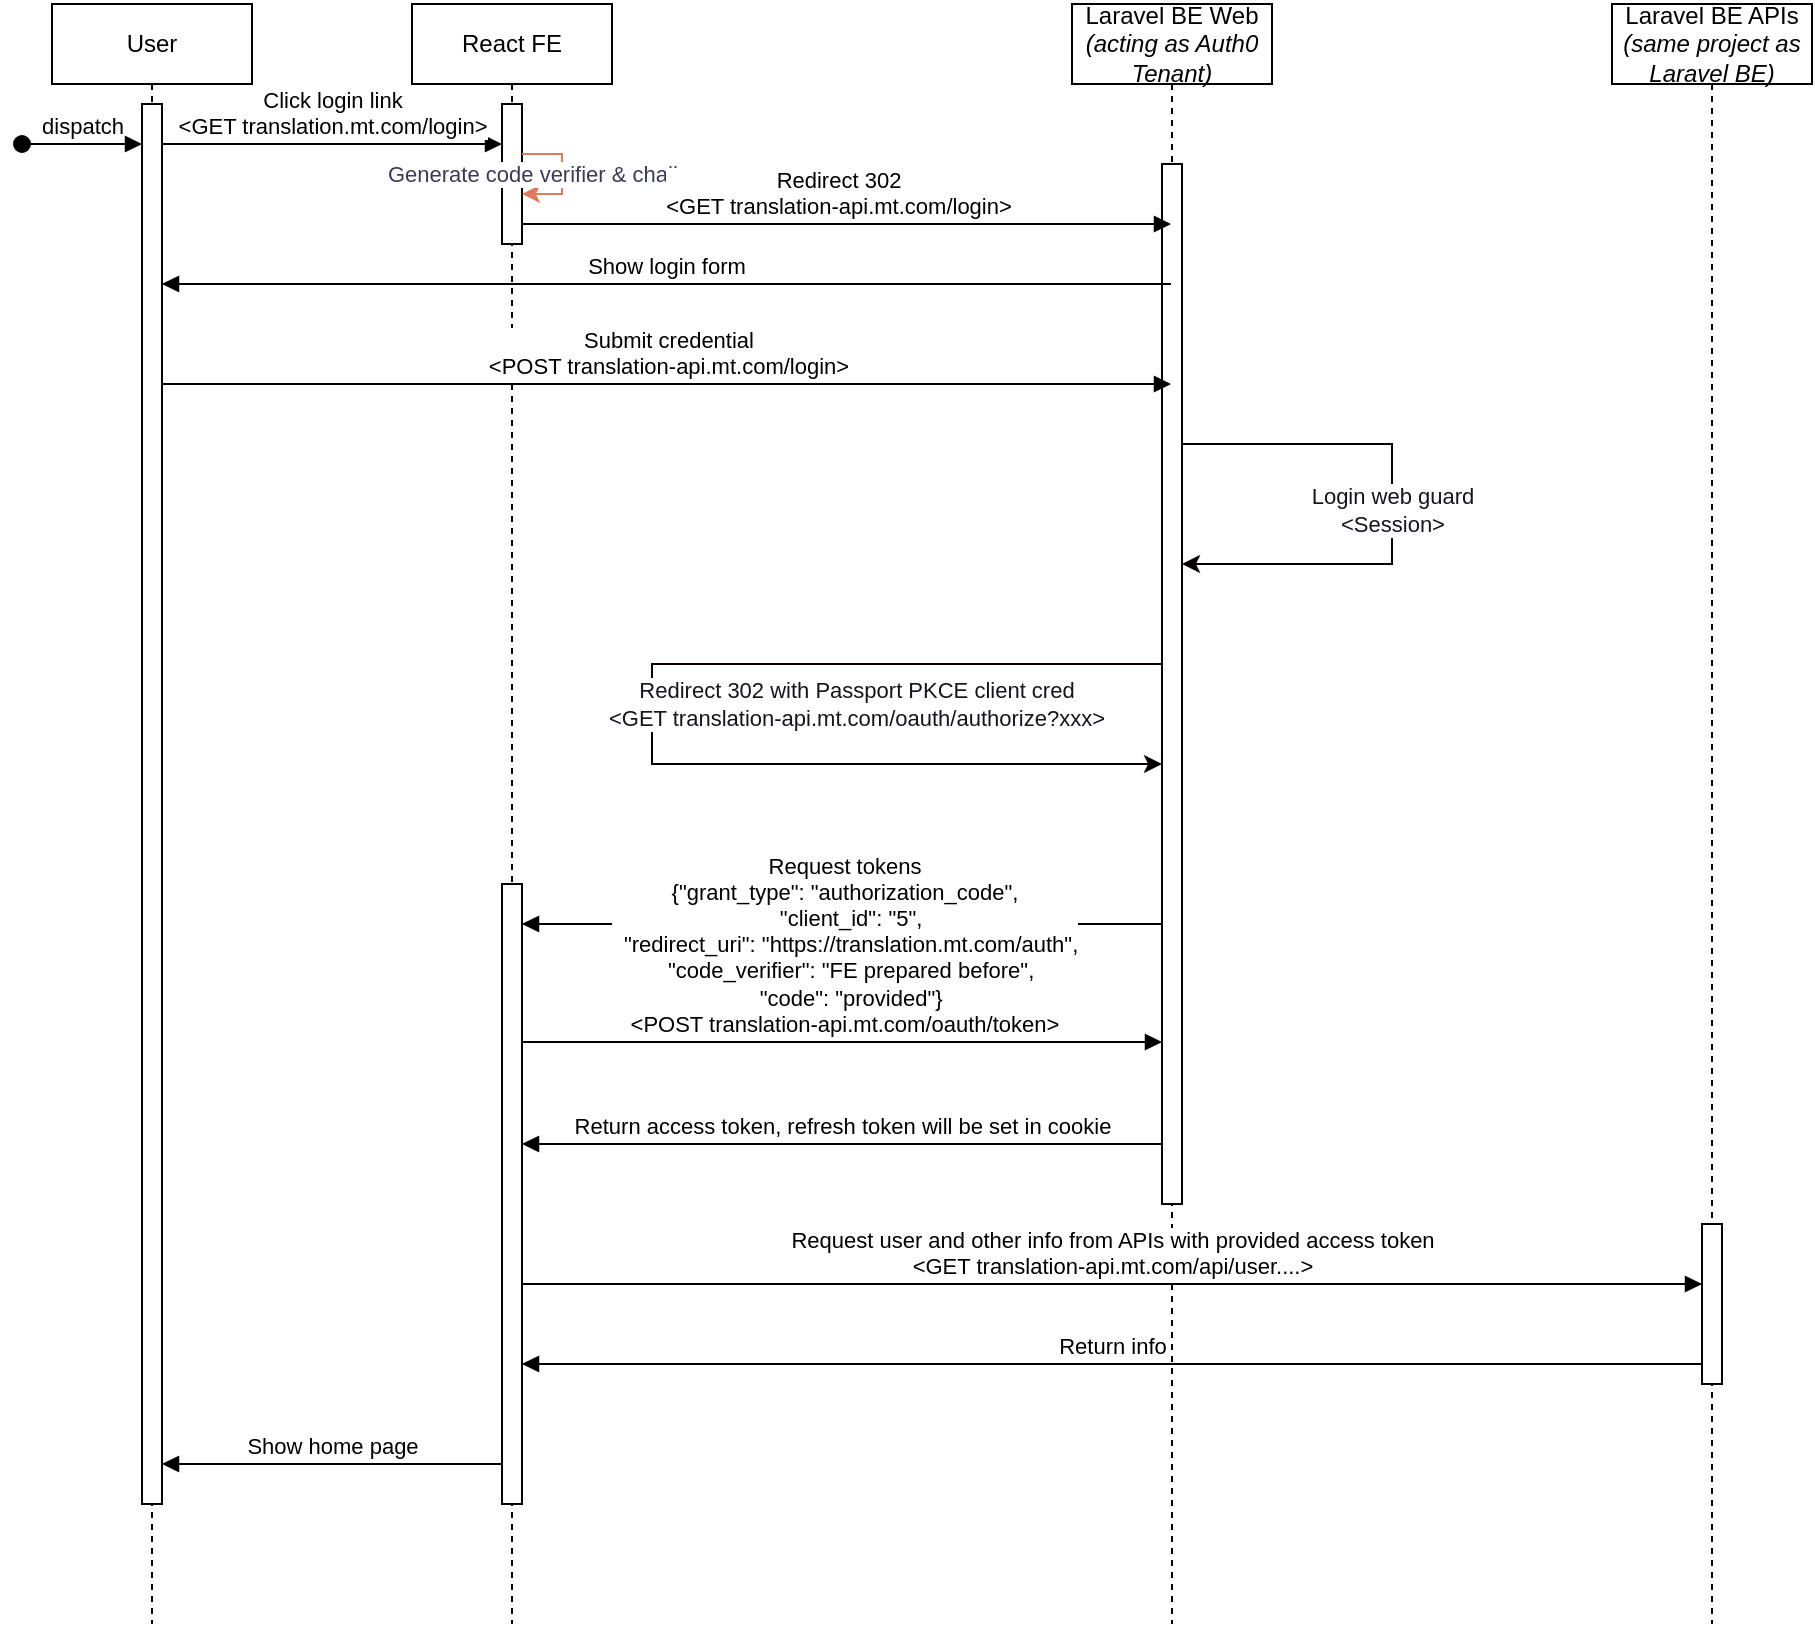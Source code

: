 <mxfile version="24.8.2">
  <diagram name="Page-1" id="g1ioHameETK95ObDJx7T">
    <mxGraphModel dx="1876" dy="569" grid="1" gridSize="10" guides="1" tooltips="1" connect="1" arrows="1" fold="1" page="1" pageScale="1" pageWidth="850" pageHeight="1100" math="0" shadow="0">
      <root>
        <mxCell id="0" />
        <mxCell id="1" parent="0" />
        <mxCell id="X3JfPEDHWv-7EbyUDdrs-1" value="User" style="shape=umlLifeline;perimeter=lifelinePerimeter;whiteSpace=wrap;html=1;container=0;dropTarget=0;collapsible=0;recursiveResize=0;outlineConnect=0;portConstraint=eastwest;newEdgeStyle={&quot;edgeStyle&quot;:&quot;elbowEdgeStyle&quot;,&quot;elbow&quot;:&quot;vertical&quot;,&quot;curved&quot;:0,&quot;rounded&quot;:0};" parent="1" vertex="1">
          <mxGeometry x="-410" y="30" width="100" height="810" as="geometry" />
        </mxCell>
        <mxCell id="X3JfPEDHWv-7EbyUDdrs-2" value="" style="html=1;points=[];perimeter=orthogonalPerimeter;outlineConnect=0;targetShapes=umlLifeline;portConstraint=eastwest;newEdgeStyle={&quot;edgeStyle&quot;:&quot;elbowEdgeStyle&quot;,&quot;elbow&quot;:&quot;vertical&quot;,&quot;curved&quot;:0,&quot;rounded&quot;:0};" parent="X3JfPEDHWv-7EbyUDdrs-1" vertex="1">
          <mxGeometry x="45" y="50" width="10" height="700" as="geometry" />
        </mxCell>
        <mxCell id="X3JfPEDHWv-7EbyUDdrs-3" value="dispatch" style="html=1;verticalAlign=bottom;startArrow=oval;endArrow=block;startSize=8;edgeStyle=elbowEdgeStyle;elbow=vertical;curved=0;rounded=0;" parent="X3JfPEDHWv-7EbyUDdrs-1" target="X3JfPEDHWv-7EbyUDdrs-2" edge="1">
          <mxGeometry relative="1" as="geometry">
            <mxPoint x="-15" y="70" as="sourcePoint" />
          </mxGeometry>
        </mxCell>
        <mxCell id="X3JfPEDHWv-7EbyUDdrs-5" value="React FE" style="shape=umlLifeline;perimeter=lifelinePerimeter;whiteSpace=wrap;html=1;container=0;dropTarget=0;collapsible=0;recursiveResize=0;outlineConnect=0;portConstraint=eastwest;newEdgeStyle={&quot;edgeStyle&quot;:&quot;elbowEdgeStyle&quot;,&quot;elbow&quot;:&quot;vertical&quot;,&quot;curved&quot;:0,&quot;rounded&quot;:0};" parent="1" vertex="1">
          <mxGeometry x="-230" y="30" width="100" height="810" as="geometry" />
        </mxCell>
        <mxCell id="X3JfPEDHWv-7EbyUDdrs-6" value="" style="html=1;points=[];perimeter=orthogonalPerimeter;outlineConnect=0;targetShapes=umlLifeline;portConstraint=eastwest;newEdgeStyle={&quot;edgeStyle&quot;:&quot;elbowEdgeStyle&quot;,&quot;elbow&quot;:&quot;vertical&quot;,&quot;curved&quot;:0,&quot;rounded&quot;:0};" parent="X3JfPEDHWv-7EbyUDdrs-5" vertex="1">
          <mxGeometry x="45" y="50" width="10" height="70" as="geometry" />
        </mxCell>
        <mxCell id="rpZPybrss1myPxaJXPSo-8" value="" style="html=1;points=[];perimeter=orthogonalPerimeter;outlineConnect=0;targetShapes=umlLifeline;portConstraint=eastwest;newEdgeStyle={&quot;edgeStyle&quot;:&quot;elbowEdgeStyle&quot;,&quot;elbow&quot;:&quot;vertical&quot;,&quot;curved&quot;:0,&quot;rounded&quot;:0};" parent="X3JfPEDHWv-7EbyUDdrs-5" vertex="1">
          <mxGeometry x="45" y="440" width="10" height="310" as="geometry" />
        </mxCell>
        <mxCell id="rpZPybrss1myPxaJXPSo-18" value="" style="endArrow=classic;html=1;rounded=0;strokeColor=#E07A5F;fontColor=#393C56;fillColor=#F2CC8F;" parent="X3JfPEDHWv-7EbyUDdrs-5" source="X3JfPEDHWv-7EbyUDdrs-6" target="X3JfPEDHWv-7EbyUDdrs-6" edge="1">
          <mxGeometry width="50" height="50" relative="1" as="geometry">
            <mxPoint x="60" y="210" as="sourcePoint" />
            <mxPoint x="110" y="160" as="targetPoint" />
          </mxGeometry>
        </mxCell>
        <mxCell id="rpZPybrss1myPxaJXPSo-19" value="Generate code verifier &amp;amp; challenger" style="edgeLabel;html=1;align=center;verticalAlign=middle;resizable=0;points=[];strokeColor=#E07A5F;fontColor=#393C56;fillColor=#F2CC8F;" parent="rpZPybrss1myPxaJXPSo-18" vertex="1" connectable="0">
          <mxGeometry x="0.006" y="-1" relative="1" as="geometry">
            <mxPoint as="offset" />
          </mxGeometry>
        </mxCell>
        <mxCell id="X3JfPEDHWv-7EbyUDdrs-7" value="Click login link&lt;br&gt;&amp;lt;GET translation.mt.com/login&amp;gt;" style="html=1;verticalAlign=bottom;endArrow=block;edgeStyle=elbowEdgeStyle;elbow=vertical;curved=0;rounded=0;" parent="1" edge="1">
          <mxGeometry relative="1" as="geometry">
            <mxPoint x="-355" y="100" as="sourcePoint" />
            <Array as="points">
              <mxPoint x="-270" y="100" />
            </Array>
            <mxPoint x="-185" y="100" as="targetPoint" />
          </mxGeometry>
        </mxCell>
        <mxCell id="X3JfPEDHWv-7EbyUDdrs-11" value="Laravel BE Web&lt;br&gt;&lt;i&gt;(acting as Auth0 Tenant)&lt;/i&gt;" style="shape=umlLifeline;perimeter=lifelinePerimeter;whiteSpace=wrap;html=1;container=0;dropTarget=0;collapsible=0;recursiveResize=0;outlineConnect=0;portConstraint=eastwest;newEdgeStyle={&quot;edgeStyle&quot;:&quot;elbowEdgeStyle&quot;,&quot;elbow&quot;:&quot;vertical&quot;,&quot;curved&quot;:0,&quot;rounded&quot;:0};" parent="1" vertex="1">
          <mxGeometry x="100" y="30" width="100" height="810" as="geometry" />
        </mxCell>
        <mxCell id="X3JfPEDHWv-7EbyUDdrs-12" value="" style="html=1;points=[];perimeter=orthogonalPerimeter;outlineConnect=0;targetShapes=umlLifeline;portConstraint=eastwest;newEdgeStyle={&quot;edgeStyle&quot;:&quot;elbowEdgeStyle&quot;,&quot;elbow&quot;:&quot;vertical&quot;,&quot;curved&quot;:0,&quot;rounded&quot;:0};" parent="X3JfPEDHWv-7EbyUDdrs-11" vertex="1">
          <mxGeometry x="45" y="80" width="10" height="520" as="geometry" />
        </mxCell>
        <mxCell id="rpZPybrss1myPxaJXPSo-1" value="" style="endArrow=classic;html=1;rounded=0;strokeColor=#080000;fontColor=#393C56;fillColor=#F2CC8F;startSize=6;" parent="X3JfPEDHWv-7EbyUDdrs-11" source="X3JfPEDHWv-7EbyUDdrs-12" target="X3JfPEDHWv-7EbyUDdrs-12" edge="1">
          <mxGeometry width="50" height="50" relative="1" as="geometry">
            <mxPoint x="90" y="220" as="sourcePoint" />
            <mxPoint x="170" y="230" as="targetPoint" />
            <Array as="points">
              <mxPoint x="160" y="220" />
              <mxPoint x="160" y="280" />
            </Array>
          </mxGeometry>
        </mxCell>
        <mxCell id="rpZPybrss1myPxaJXPSo-2" value="Login web guard&lt;br&gt;&amp;lt;Session&amp;gt;" style="edgeLabel;html=1;align=center;verticalAlign=middle;resizable=0;points=[];strokeColor=#E07A5F;fontColor=#14151F;fillColor=#F2CC8F;" parent="rpZPybrss1myPxaJXPSo-1" vertex="1" connectable="0">
          <mxGeometry x="-0.1" y="1" relative="1" as="geometry">
            <mxPoint x="-1" y="16" as="offset" />
          </mxGeometry>
        </mxCell>
        <mxCell id="rpZPybrss1myPxaJXPSo-4" value="" style="endArrow=classic;html=1;rounded=0;strokeColor=#080000;fontColor=#393C56;fillColor=#F2CC8F;" parent="X3JfPEDHWv-7EbyUDdrs-11" source="X3JfPEDHWv-7EbyUDdrs-12" target="X3JfPEDHWv-7EbyUDdrs-12" edge="1">
          <mxGeometry width="50" height="50" relative="1" as="geometry">
            <mxPoint x="-55" y="330" as="sourcePoint" />
            <mxPoint x="20" y="380" as="targetPoint" />
            <Array as="points">
              <mxPoint x="-190" y="330" />
              <mxPoint x="-210" y="330" />
              <mxPoint x="-210" y="380" />
            </Array>
          </mxGeometry>
        </mxCell>
        <mxCell id="rpZPybrss1myPxaJXPSo-5" value="Redirect 302 with Passport PKCE client cred&lt;br&gt;&amp;lt;GET translation-api.mt.com/oauth/authorize?xxx&amp;gt;" style="edgeLabel;html=1;align=center;verticalAlign=middle;resizable=0;points=[];strokeColor=#E07A5F;fontColor=#14151F;fillColor=#F2CC8F;" parent="rpZPybrss1myPxaJXPSo-4" vertex="1" connectable="0">
          <mxGeometry x="-0.1" y="1" relative="1" as="geometry">
            <mxPoint x="99" y="19" as="offset" />
          </mxGeometry>
        </mxCell>
        <mxCell id="X3JfPEDHWv-7EbyUDdrs-13" value="Laravel BE APIs&lt;br&gt;&lt;i&gt;(same project as Laravel BE)&lt;/i&gt;" style="shape=umlLifeline;perimeter=lifelinePerimeter;whiteSpace=wrap;html=1;container=0;dropTarget=0;collapsible=0;recursiveResize=0;outlineConnect=0;portConstraint=eastwest;newEdgeStyle={&quot;edgeStyle&quot;:&quot;elbowEdgeStyle&quot;,&quot;elbow&quot;:&quot;vertical&quot;,&quot;curved&quot;:0,&quot;rounded&quot;:0};" parent="1" vertex="1">
          <mxGeometry x="370" y="30" width="100" height="810" as="geometry" />
        </mxCell>
        <mxCell id="X3JfPEDHWv-7EbyUDdrs-14" value="" style="html=1;points=[];perimeter=orthogonalPerimeter;outlineConnect=0;targetShapes=umlLifeline;portConstraint=eastwest;newEdgeStyle={&quot;edgeStyle&quot;:&quot;elbowEdgeStyle&quot;,&quot;elbow&quot;:&quot;vertical&quot;,&quot;curved&quot;:0,&quot;rounded&quot;:0};" parent="X3JfPEDHWv-7EbyUDdrs-13" vertex="1">
          <mxGeometry x="45" y="610" width="10" height="80" as="geometry" />
        </mxCell>
        <mxCell id="X3JfPEDHWv-7EbyUDdrs-15" value="Redirect 302&lt;br&gt;&amp;lt;GET translation-api.mt.com/login&amp;gt;" style="html=1;verticalAlign=bottom;endArrow=block;edgeStyle=elbowEdgeStyle;elbow=vertical;curved=0;rounded=0;" parent="1" target="X3JfPEDHWv-7EbyUDdrs-11" edge="1">
          <mxGeometry x="0.003" relative="1" as="geometry">
            <mxPoint x="-175" y="130" as="sourcePoint" />
            <Array as="points">
              <mxPoint x="-100" y="140" />
            </Array>
            <mxPoint x="45" y="130" as="targetPoint" />
            <mxPoint as="offset" />
          </mxGeometry>
        </mxCell>
        <mxCell id="X3JfPEDHWv-7EbyUDdrs-17" value="Show login form" style="html=1;verticalAlign=bottom;endArrow=block;edgeStyle=elbowEdgeStyle;elbow=vertical;curved=0;rounded=0;" parent="1" source="X3JfPEDHWv-7EbyUDdrs-11" edge="1">
          <mxGeometry relative="1" as="geometry">
            <mxPoint x="45" y="170" as="sourcePoint" />
            <Array as="points">
              <mxPoint x="-260" y="170" />
            </Array>
            <mxPoint x="-355" y="170" as="targetPoint" />
          </mxGeometry>
        </mxCell>
        <mxCell id="X3JfPEDHWv-7EbyUDdrs-18" value="Submit credential&lt;br&gt;&amp;lt;POST translation-api.mt.com/login&amp;gt;" style="html=1;verticalAlign=bottom;endArrow=block;edgeStyle=elbowEdgeStyle;elbow=vertical;curved=0;rounded=0;" parent="1" target="X3JfPEDHWv-7EbyUDdrs-11" edge="1">
          <mxGeometry relative="1" as="geometry">
            <mxPoint x="-355" y="220" as="sourcePoint" />
            <Array as="points">
              <mxPoint x="-250" y="220" />
            </Array>
            <mxPoint x="45" y="220" as="targetPoint" />
          </mxGeometry>
        </mxCell>
        <mxCell id="rpZPybrss1myPxaJXPSo-9" value="Redirect 302 with generated auth code&lt;br&gt;&lt;span style=&quot;color: rgb(20, 21, 31);&quot;&gt;&amp;lt;GET translation.mt.com/auth?code=xxx&amp;gt;&lt;/span&gt;" style="html=1;verticalAlign=bottom;endArrow=block;edgeStyle=elbowEdgeStyle;elbow=vertical;curved=0;rounded=0;" parent="1" source="X3JfPEDHWv-7EbyUDdrs-12" target="rpZPybrss1myPxaJXPSo-8" edge="1">
          <mxGeometry relative="1" as="geometry">
            <mxPoint x="-360" y="570" as="sourcePoint" />
            <Array as="points">
              <mxPoint x="-90" y="490" />
            </Array>
            <mxPoint x="40" y="570" as="targetPoint" />
          </mxGeometry>
        </mxCell>
        <mxCell id="rpZPybrss1myPxaJXPSo-12" value="Request tokens&lt;br&gt;&lt;div&gt;{&quot;grant_type&quot;: &quot;authorization_code&quot;,&lt;/div&gt;&lt;div&gt;&amp;nbsp; &quot;client_id&quot;: &quot;5&quot;,&lt;/div&gt;&lt;div&gt;&amp;nbsp; &quot;redirect_uri&quot;: &quot;https://translation.mt.com/auth&quot;,&lt;/div&gt;&lt;div&gt;&amp;nbsp; &quot;code_verifier&quot;: &quot;FE prepared before&quot;,&lt;/div&gt;&lt;div&gt;&amp;nbsp; &quot;code&quot;: &quot;provided&quot;}&lt;/div&gt;&amp;lt;POST translation-api.mt.com/oauth/token&amp;gt;" style="html=1;verticalAlign=bottom;endArrow=block;edgeStyle=elbowEdgeStyle;elbow=vertical;curved=0;rounded=0;" parent="1" source="rpZPybrss1myPxaJXPSo-8" target="X3JfPEDHWv-7EbyUDdrs-12" edge="1">
          <mxGeometry x="0.002" relative="1" as="geometry">
            <mxPoint x="-170" y="549" as="sourcePoint" />
            <Array as="points">
              <mxPoint x="-85" y="549" />
            </Array>
            <mxPoint y="549" as="targetPoint" />
            <mxPoint as="offset" />
          </mxGeometry>
        </mxCell>
        <mxCell id="rpZPybrss1myPxaJXPSo-13" value="Return access token, refresh token will be set in cookie" style="html=1;verticalAlign=bottom;endArrow=block;edgeStyle=elbowEdgeStyle;elbow=vertical;curved=0;rounded=0;" parent="1" edge="1">
          <mxGeometry relative="1" as="geometry">
            <mxPoint x="145" y="600" as="sourcePoint" />
            <Array as="points">
              <mxPoint x="-15" y="600" />
            </Array>
            <mxPoint x="-175" y="600" as="targetPoint" />
          </mxGeometry>
        </mxCell>
        <mxCell id="rpZPybrss1myPxaJXPSo-14" value="Request user and other info from APIs with provided access token&lt;div&gt;&amp;lt;GET translation-api.mt.com/api/user....&amp;gt;&lt;/div&gt;" style="html=1;verticalAlign=bottom;endArrow=block;edgeStyle=elbowEdgeStyle;elbow=vertical;curved=0;rounded=0;" parent="1" source="rpZPybrss1myPxaJXPSo-8" target="X3JfPEDHWv-7EbyUDdrs-14" edge="1">
          <mxGeometry relative="1" as="geometry">
            <mxPoint x="-160" y="670" as="sourcePoint" />
            <Array as="points">
              <mxPoint x="5" y="670" />
            </Array>
            <mxPoint x="400" y="670" as="targetPoint" />
            <mxPoint as="offset" />
          </mxGeometry>
        </mxCell>
        <mxCell id="rpZPybrss1myPxaJXPSo-15" value="Return info" style="html=1;verticalAlign=bottom;endArrow=block;edgeStyle=elbowEdgeStyle;elbow=vertical;curved=0;rounded=0;" parent="1" target="rpZPybrss1myPxaJXPSo-8" edge="1">
          <mxGeometry x="0.001" relative="1" as="geometry">
            <mxPoint x="415" y="710" as="sourcePoint" />
            <Array as="points">
              <mxPoint x="15" y="710" />
            </Array>
            <mxPoint x="-150" y="710" as="targetPoint" />
            <mxPoint as="offset" />
          </mxGeometry>
        </mxCell>
        <mxCell id="rpZPybrss1myPxaJXPSo-17" value="Show home page" style="html=1;verticalAlign=bottom;endArrow=block;edgeStyle=elbowEdgeStyle;elbow=vertical;curved=0;rounded=0;" parent="1" source="rpZPybrss1myPxaJXPSo-8" target="X3JfPEDHWv-7EbyUDdrs-2" edge="1">
          <mxGeometry relative="1" as="geometry">
            <mxPoint x="-345" y="760" as="sourcePoint" />
            <Array as="points">
              <mxPoint x="-260" y="760" />
            </Array>
            <mxPoint x="-175" y="760" as="targetPoint" />
          </mxGeometry>
        </mxCell>
      </root>
    </mxGraphModel>
  </diagram>
</mxfile>
